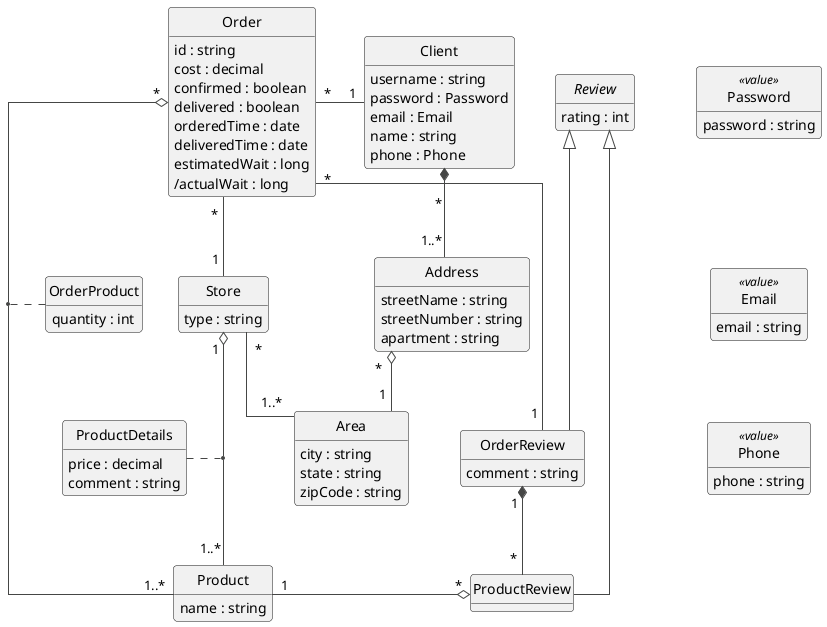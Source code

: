 @startuml
!theme vibrant

skinparam style strictuml
skinparam linetype ortho
skinparam backgroundColor transparent

hide circle
hide empty methods

class Store {
  type : string
}

class Order {
  id : string
  cost : decimal
  confirmed : boolean
  delivered : boolean
  orderedTime : date
  deliveredTime : date
  estimatedWait : long
  /actualWait : long
}

class OrderProduct {
  quantity : int
}

class Product {
  name : string
}

class ProductDetails {
  price : decimal
  comment : string
}

class Client {
  username : string
  password : Password
  email : Email
  name : string
  phone : Phone
}

class Address {
  streetName : string
  streetNumber : string
  apartment : string
}

class Area {
  city : string
  state : string
  zipCode : string
}

interface Review {
  rating : int
}

class OrderReview {
  comment : string
}

class ProductReview {
}

together {
  class Password <<value>> {
    password : string
  }

  class Email <<value>> {
    email : string
  }

  class Phone <<value>> {
    phone : string
  }
}

Password -down[hidden]- Email
Email -down[hidden]- Phone

Review <|--- OrderReview
Review <|--- ProductReview

Client "1" -left- "*" Order
Client "\n\t\t~*" *-- "1..*" Address

Order "~* " -- "1 " Store
Order "*" o-- "1..*" Product
(Order, Product) .. OrderProduct

Store "~*\t" -- " 1..* " Area
Store "1 " o-- "1..*" Product
ProductDetails .. (Store, Product)

Address "*" o-- "1   " Area

Order "\n\n\n*" -- "1  " OrderReview
OrderReview "1 " *-- "~* " ProductReview
ProductReview "*" o-left- "1" Product
@enduml
